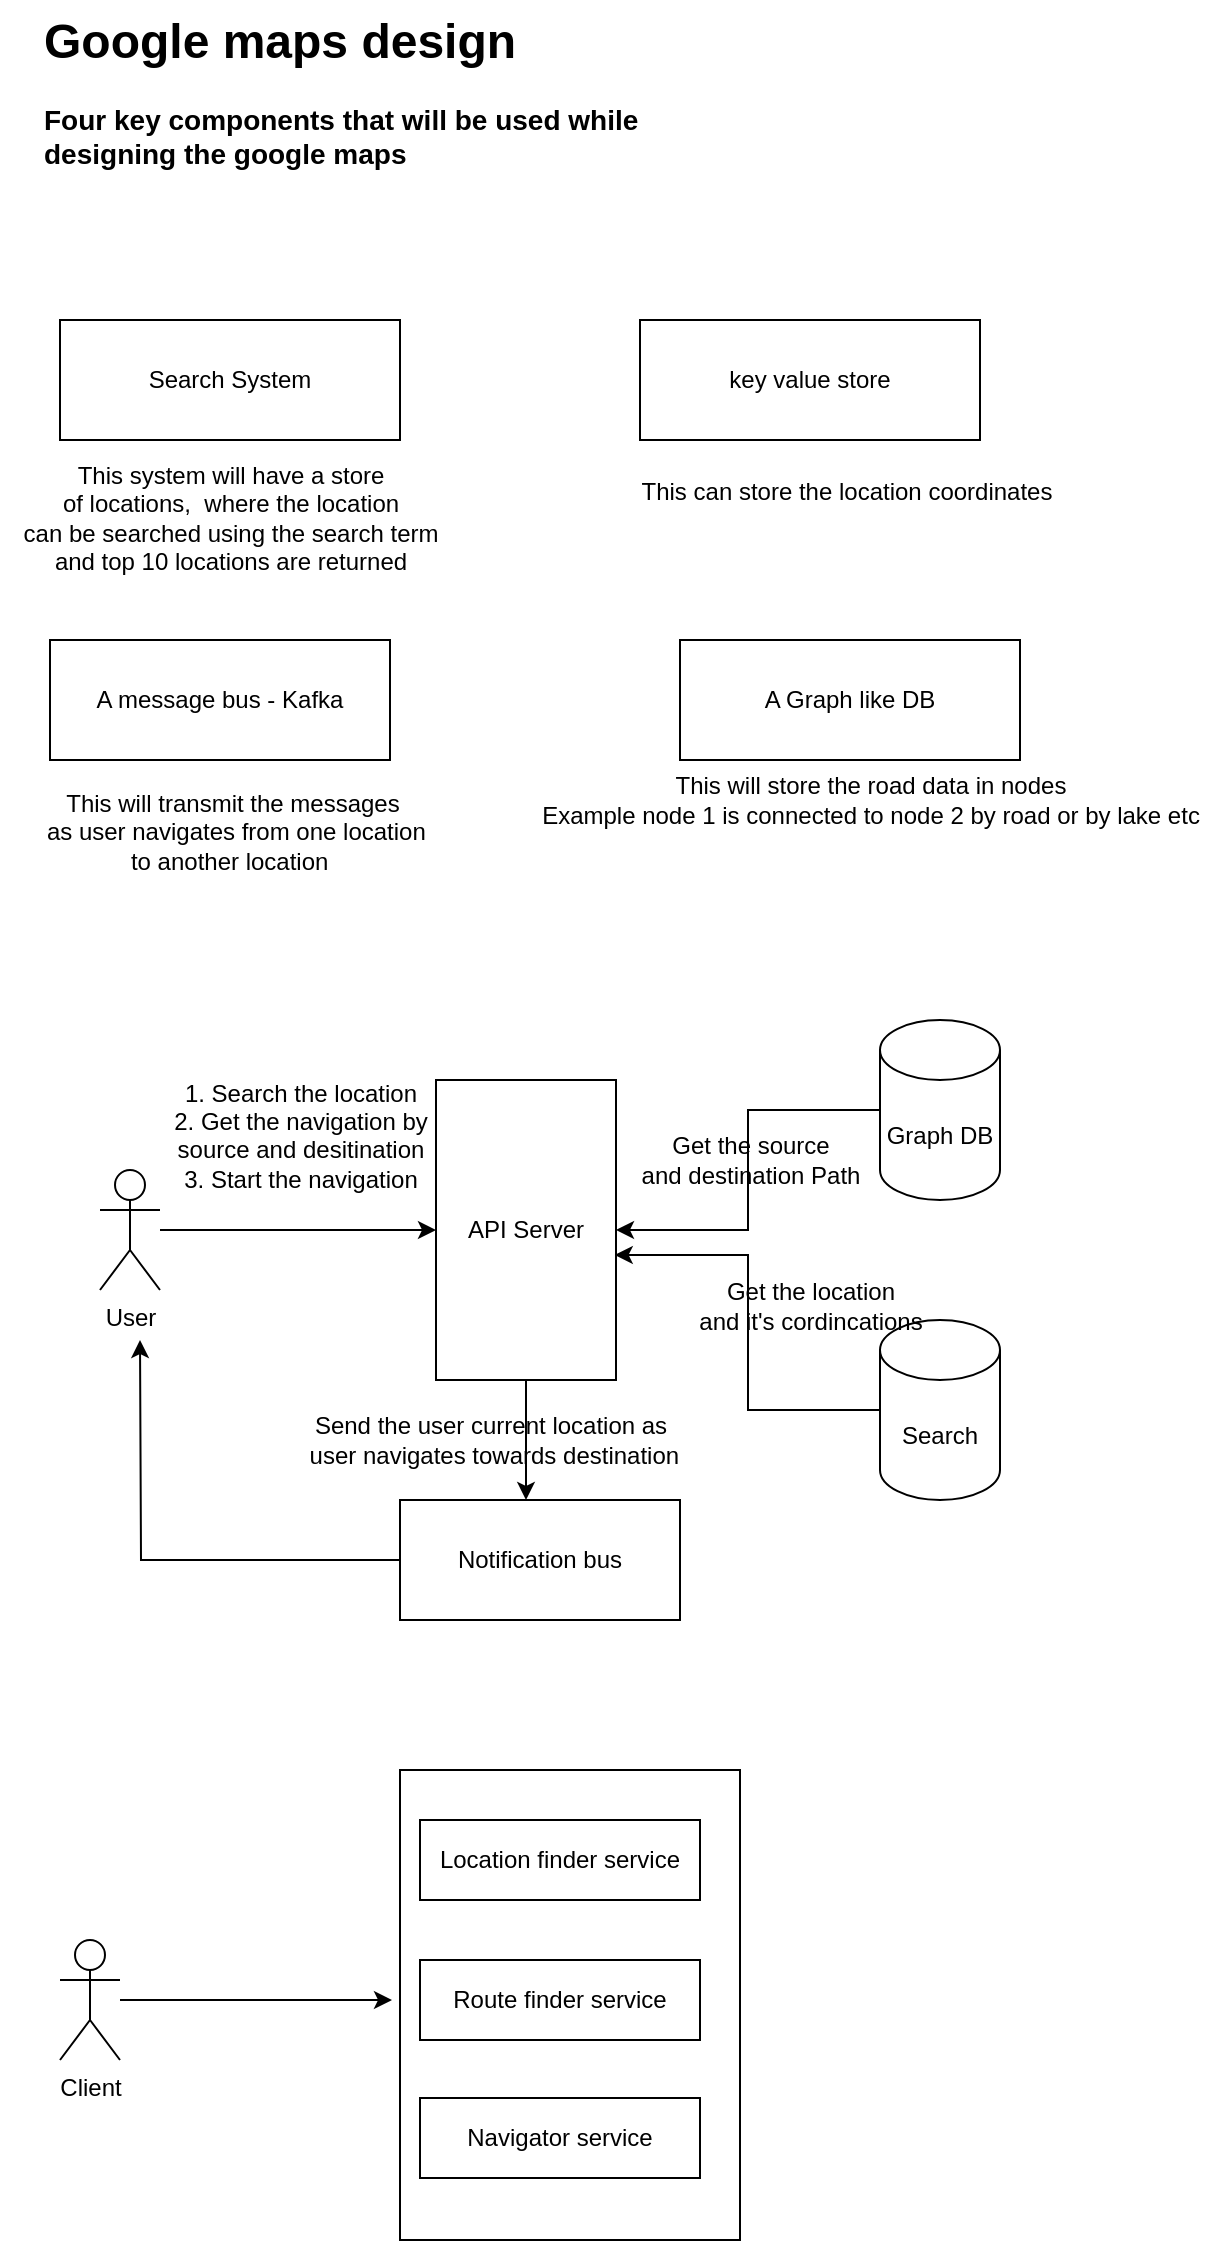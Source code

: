 <mxfile version="25.0.1">
  <diagram name="Page-1" id="JH6jR7ql8HSNHvoyUlD2">
    <mxGraphModel dx="1647" dy="865" grid="1" gridSize="10" guides="1" tooltips="1" connect="1" arrows="1" fold="1" page="1" pageScale="1" pageWidth="827" pageHeight="1169" math="0" shadow="0">
      <root>
        <mxCell id="0" />
        <mxCell id="1" parent="0" />
        <mxCell id="22U_aCn7L2nLVKlK2ei8-30" value="" style="rounded=0;whiteSpace=wrap;html=1;" vertex="1" parent="1">
          <mxGeometry x="250" y="965" width="170" height="235" as="geometry" />
        </mxCell>
        <mxCell id="22U_aCn7L2nLVKlK2ei8-1" value="&lt;h1 style=&quot;margin-top: 0px;&quot;&gt;Google maps design&lt;/h1&gt;&lt;p&gt;&lt;b&gt;&lt;font style=&quot;font-size: 14px;&quot;&gt;Four key components that will be used while designing the google maps&lt;/font&gt;&lt;/b&gt;&lt;/p&gt;" style="text;html=1;whiteSpace=wrap;overflow=hidden;rounded=0;" vertex="1" parent="1">
          <mxGeometry x="70" y="80" width="310" height="100" as="geometry" />
        </mxCell>
        <mxCell id="22U_aCn7L2nLVKlK2ei8-2" value="Search System" style="rounded=0;whiteSpace=wrap;html=1;" vertex="1" parent="1">
          <mxGeometry x="80" y="240" width="170" height="60" as="geometry" />
        </mxCell>
        <mxCell id="22U_aCn7L2nLVKlK2ei8-3" value="This system will have a store&lt;div&gt;of locations,&amp;nbsp;&amp;nbsp;&lt;span style=&quot;background-color: initial;&quot;&gt;where the location&lt;/span&gt;&lt;/div&gt;&lt;div&gt;&lt;span style=&quot;background-color: initial;&quot;&gt;can be searched&amp;nbsp;&lt;/span&gt;&lt;span style=&quot;background-color: initial;&quot;&gt;using the search term&lt;/span&gt;&lt;/div&gt;&lt;div&gt;&lt;span style=&quot;background-color: initial;&quot;&gt;and top 10 locations are returned&lt;/span&gt;&lt;/div&gt;" style="text;html=1;align=center;verticalAlign=middle;resizable=0;points=[];autosize=1;strokeColor=none;fillColor=none;" vertex="1" parent="1">
          <mxGeometry x="50" y="304" width="230" height="70" as="geometry" />
        </mxCell>
        <mxCell id="22U_aCn7L2nLVKlK2ei8-4" value="key value store" style="rounded=0;whiteSpace=wrap;html=1;" vertex="1" parent="1">
          <mxGeometry x="370" y="240" width="170" height="60" as="geometry" />
        </mxCell>
        <mxCell id="22U_aCn7L2nLVKlK2ei8-5" value="This can store the location&amp;nbsp;&lt;span style=&quot;background-color: initial;&quot;&gt;coordinates&lt;/span&gt;" style="text;html=1;align=center;verticalAlign=middle;resizable=0;points=[];autosize=1;strokeColor=none;fillColor=none;" vertex="1" parent="1">
          <mxGeometry x="358" y="311" width="230" height="30" as="geometry" />
        </mxCell>
        <mxCell id="22U_aCn7L2nLVKlK2ei8-6" value="A message bus - Kafka" style="rounded=0;whiteSpace=wrap;html=1;" vertex="1" parent="1">
          <mxGeometry x="75" y="400" width="170" height="60" as="geometry" />
        </mxCell>
        <mxCell id="22U_aCn7L2nLVKlK2ei8-7" value="This will transmit the messages&lt;div&gt;&amp;nbsp;as user navigates from one location&lt;/div&gt;&lt;div&gt;to another location&amp;nbsp;&lt;/div&gt;" style="text;html=1;align=center;verticalAlign=middle;resizable=0;points=[];autosize=1;strokeColor=none;fillColor=none;" vertex="1" parent="1">
          <mxGeometry x="56" y="466" width="220" height="60" as="geometry" />
        </mxCell>
        <mxCell id="22U_aCn7L2nLVKlK2ei8-8" value="A Graph like DB" style="rounded=0;whiteSpace=wrap;html=1;" vertex="1" parent="1">
          <mxGeometry x="390" y="400" width="170" height="60" as="geometry" />
        </mxCell>
        <mxCell id="22U_aCn7L2nLVKlK2ei8-9" value="This will store the road data in nodes&lt;div&gt;Example node 1 is connected to node 2 by road or by lake etc&lt;/div&gt;" style="text;html=1;align=center;verticalAlign=middle;resizable=0;points=[];autosize=1;strokeColor=none;fillColor=none;" vertex="1" parent="1">
          <mxGeometry x="310" y="460" width="350" height="40" as="geometry" />
        </mxCell>
        <mxCell id="22U_aCn7L2nLVKlK2ei8-10" value="API Server" style="rounded=0;whiteSpace=wrap;html=1;" vertex="1" parent="1">
          <mxGeometry x="268" y="620" width="90" height="150" as="geometry" />
        </mxCell>
        <mxCell id="22U_aCn7L2nLVKlK2ei8-12" style="edgeStyle=orthogonalEdgeStyle;rounded=0;orthogonalLoop=1;jettySize=auto;html=1;" edge="1" parent="1" source="22U_aCn7L2nLVKlK2ei8-11" target="22U_aCn7L2nLVKlK2ei8-10">
          <mxGeometry relative="1" as="geometry" />
        </mxCell>
        <mxCell id="22U_aCn7L2nLVKlK2ei8-11" value="User" style="shape=umlActor;verticalLabelPosition=bottom;verticalAlign=top;html=1;outlineConnect=0;" vertex="1" parent="1">
          <mxGeometry x="100" y="665" width="30" height="60" as="geometry" />
        </mxCell>
        <mxCell id="22U_aCn7L2nLVKlK2ei8-14" style="edgeStyle=orthogonalEdgeStyle;rounded=0;orthogonalLoop=1;jettySize=auto;html=1;entryX=1;entryY=0.5;entryDx=0;entryDy=0;" edge="1" parent="1" source="22U_aCn7L2nLVKlK2ei8-13" target="22U_aCn7L2nLVKlK2ei8-10">
          <mxGeometry relative="1" as="geometry" />
        </mxCell>
        <mxCell id="22U_aCn7L2nLVKlK2ei8-13" value="Graph DB" style="shape=cylinder3;whiteSpace=wrap;html=1;boundedLbl=1;backgroundOutline=1;size=15;" vertex="1" parent="1">
          <mxGeometry x="490" y="590" width="60" height="90" as="geometry" />
        </mxCell>
        <mxCell id="22U_aCn7L2nLVKlK2ei8-15" value="Search" style="shape=cylinder3;whiteSpace=wrap;html=1;boundedLbl=1;backgroundOutline=1;size=15;" vertex="1" parent="1">
          <mxGeometry x="490" y="740" width="60" height="90" as="geometry" />
        </mxCell>
        <mxCell id="22U_aCn7L2nLVKlK2ei8-16" style="edgeStyle=orthogonalEdgeStyle;rounded=0;orthogonalLoop=1;jettySize=auto;html=1;entryX=0.993;entryY=0.583;entryDx=0;entryDy=0;entryPerimeter=0;" edge="1" parent="1" source="22U_aCn7L2nLVKlK2ei8-15" target="22U_aCn7L2nLVKlK2ei8-10">
          <mxGeometry relative="1" as="geometry" />
        </mxCell>
        <mxCell id="22U_aCn7L2nLVKlK2ei8-21" style="edgeStyle=orthogonalEdgeStyle;rounded=0;orthogonalLoop=1;jettySize=auto;html=1;" edge="1" parent="1" source="22U_aCn7L2nLVKlK2ei8-19">
          <mxGeometry relative="1" as="geometry">
            <mxPoint x="120" y="750" as="targetPoint" />
          </mxGeometry>
        </mxCell>
        <mxCell id="22U_aCn7L2nLVKlK2ei8-19" value="Notification bus" style="rounded=0;whiteSpace=wrap;html=1;" vertex="1" parent="1">
          <mxGeometry x="250" y="830" width="140" height="60" as="geometry" />
        </mxCell>
        <mxCell id="22U_aCn7L2nLVKlK2ei8-20" style="edgeStyle=orthogonalEdgeStyle;rounded=0;orthogonalLoop=1;jettySize=auto;html=1;entryX=0.45;entryY=0;entryDx=0;entryDy=0;entryPerimeter=0;" edge="1" parent="1" source="22U_aCn7L2nLVKlK2ei8-10" target="22U_aCn7L2nLVKlK2ei8-19">
          <mxGeometry relative="1" as="geometry" />
        </mxCell>
        <mxCell id="22U_aCn7L2nLVKlK2ei8-22" value="1. Search the location&lt;div&gt;2. Get the navigation by&lt;/div&gt;&lt;div&gt;source and desitination&lt;/div&gt;&lt;div&gt;3. Start the navigation&lt;/div&gt;&lt;div&gt;&lt;br&gt;&lt;/div&gt;" style="text;html=1;align=center;verticalAlign=middle;resizable=0;points=[];autosize=1;strokeColor=none;fillColor=none;" vertex="1" parent="1">
          <mxGeometry x="125" y="610" width="150" height="90" as="geometry" />
        </mxCell>
        <mxCell id="22U_aCn7L2nLVKlK2ei8-23" value="Get the location&lt;div&gt;and it&#39;s cordincations&lt;/div&gt;" style="text;html=1;align=center;verticalAlign=middle;resizable=0;points=[];autosize=1;strokeColor=none;fillColor=none;" vertex="1" parent="1">
          <mxGeometry x="385" y="713" width="140" height="40" as="geometry" />
        </mxCell>
        <mxCell id="22U_aCn7L2nLVKlK2ei8-24" value="Get the source&lt;div&gt;and destination Path&lt;/div&gt;" style="text;html=1;align=center;verticalAlign=middle;resizable=0;points=[];autosize=1;strokeColor=none;fillColor=none;" vertex="1" parent="1">
          <mxGeometry x="360" y="640" width="130" height="40" as="geometry" />
        </mxCell>
        <mxCell id="22U_aCn7L2nLVKlK2ei8-25" value="Send the user current location as&lt;div&gt;&amp;nbsp;user navigates towards destination&lt;/div&gt;" style="text;html=1;align=center;verticalAlign=middle;resizable=0;points=[];autosize=1;strokeColor=none;fillColor=none;" vertex="1" parent="1">
          <mxGeometry x="190" y="780" width="210" height="40" as="geometry" />
        </mxCell>
        <mxCell id="22U_aCn7L2nLVKlK2ei8-26" value="Client&lt;div&gt;&lt;br&gt;&lt;/div&gt;" style="shape=umlActor;verticalLabelPosition=bottom;verticalAlign=top;html=1;outlineConnect=0;" vertex="1" parent="1">
          <mxGeometry x="80" y="1050" width="30" height="60" as="geometry" />
        </mxCell>
        <mxCell id="22U_aCn7L2nLVKlK2ei8-31" style="edgeStyle=orthogonalEdgeStyle;rounded=0;orthogonalLoop=1;jettySize=auto;html=1;" edge="1" parent="1" source="22U_aCn7L2nLVKlK2ei8-26">
          <mxGeometry relative="1" as="geometry">
            <mxPoint x="246" y="1080" as="targetPoint" />
          </mxGeometry>
        </mxCell>
        <mxCell id="22U_aCn7L2nLVKlK2ei8-32" value="Location finder service" style="rounded=0;whiteSpace=wrap;html=1;" vertex="1" parent="1">
          <mxGeometry x="260" y="990" width="140" height="40" as="geometry" />
        </mxCell>
        <mxCell id="22U_aCn7L2nLVKlK2ei8-33" value="Route finder service" style="rounded=0;whiteSpace=wrap;html=1;" vertex="1" parent="1">
          <mxGeometry x="260" y="1060" width="140" height="40" as="geometry" />
        </mxCell>
        <mxCell id="22U_aCn7L2nLVKlK2ei8-34" value="Navigator service" style="rounded=0;whiteSpace=wrap;html=1;" vertex="1" parent="1">
          <mxGeometry x="260" y="1129" width="140" height="40" as="geometry" />
        </mxCell>
      </root>
    </mxGraphModel>
  </diagram>
</mxfile>
